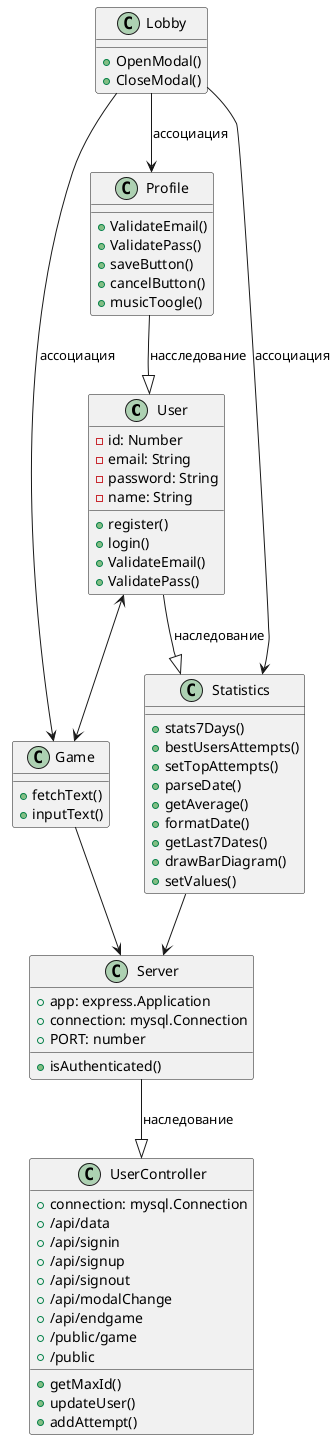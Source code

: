 @startuml

' Классы:
'-------------

class User {
 - id: Number
 - email: String
 - password: String
 - name: String
 + register()
 + login()
 + ValidateEmail()
 + ValidatePass()
}

class Game {
 + fetchText()
 + inputText()
}

class Statistics {
 + stats7Days()
 + bestUsersAttempts()
 + setTopAttempts()
 + parseDate()
 + getAverage()
 + formatDate()
 + getLast7Dates()
 + drawBarDiagram()
 + setValues()
}

class Profile {
 + ValidateEmail()
 + ValidatePass()
 + saveButton()
 + cancelButton()
 + musicToogle()
}

class Lobby {
 + OpenModal()
 + CloseModal()
}
class Server {
 +app: express.Application
 +connection: mysql.Connection
 +PORT: number
 + isAuthenticated()

}

class UserController {
 + connection: mysql.Connection
 + /api/data
 + /api/signin
 + /api/signup
 + /api/signout
 + /api/modalChange
 + /api/endgame
 + /public/game
 + /public
 + getMaxId()
 + updateUser()
 + addAttempt()
}

' Ассоциации:
'-------------

Lobby --> Game : ассоциация
Lobby --> Statistics : ассоциация
Lobby --> Profile : ассоциация
Game --> Server
Statistics --> Server
Profile --|> User : насследование
User <--> Game
User --|> Statistics  : наследование

Server --|>  UserController : наследование